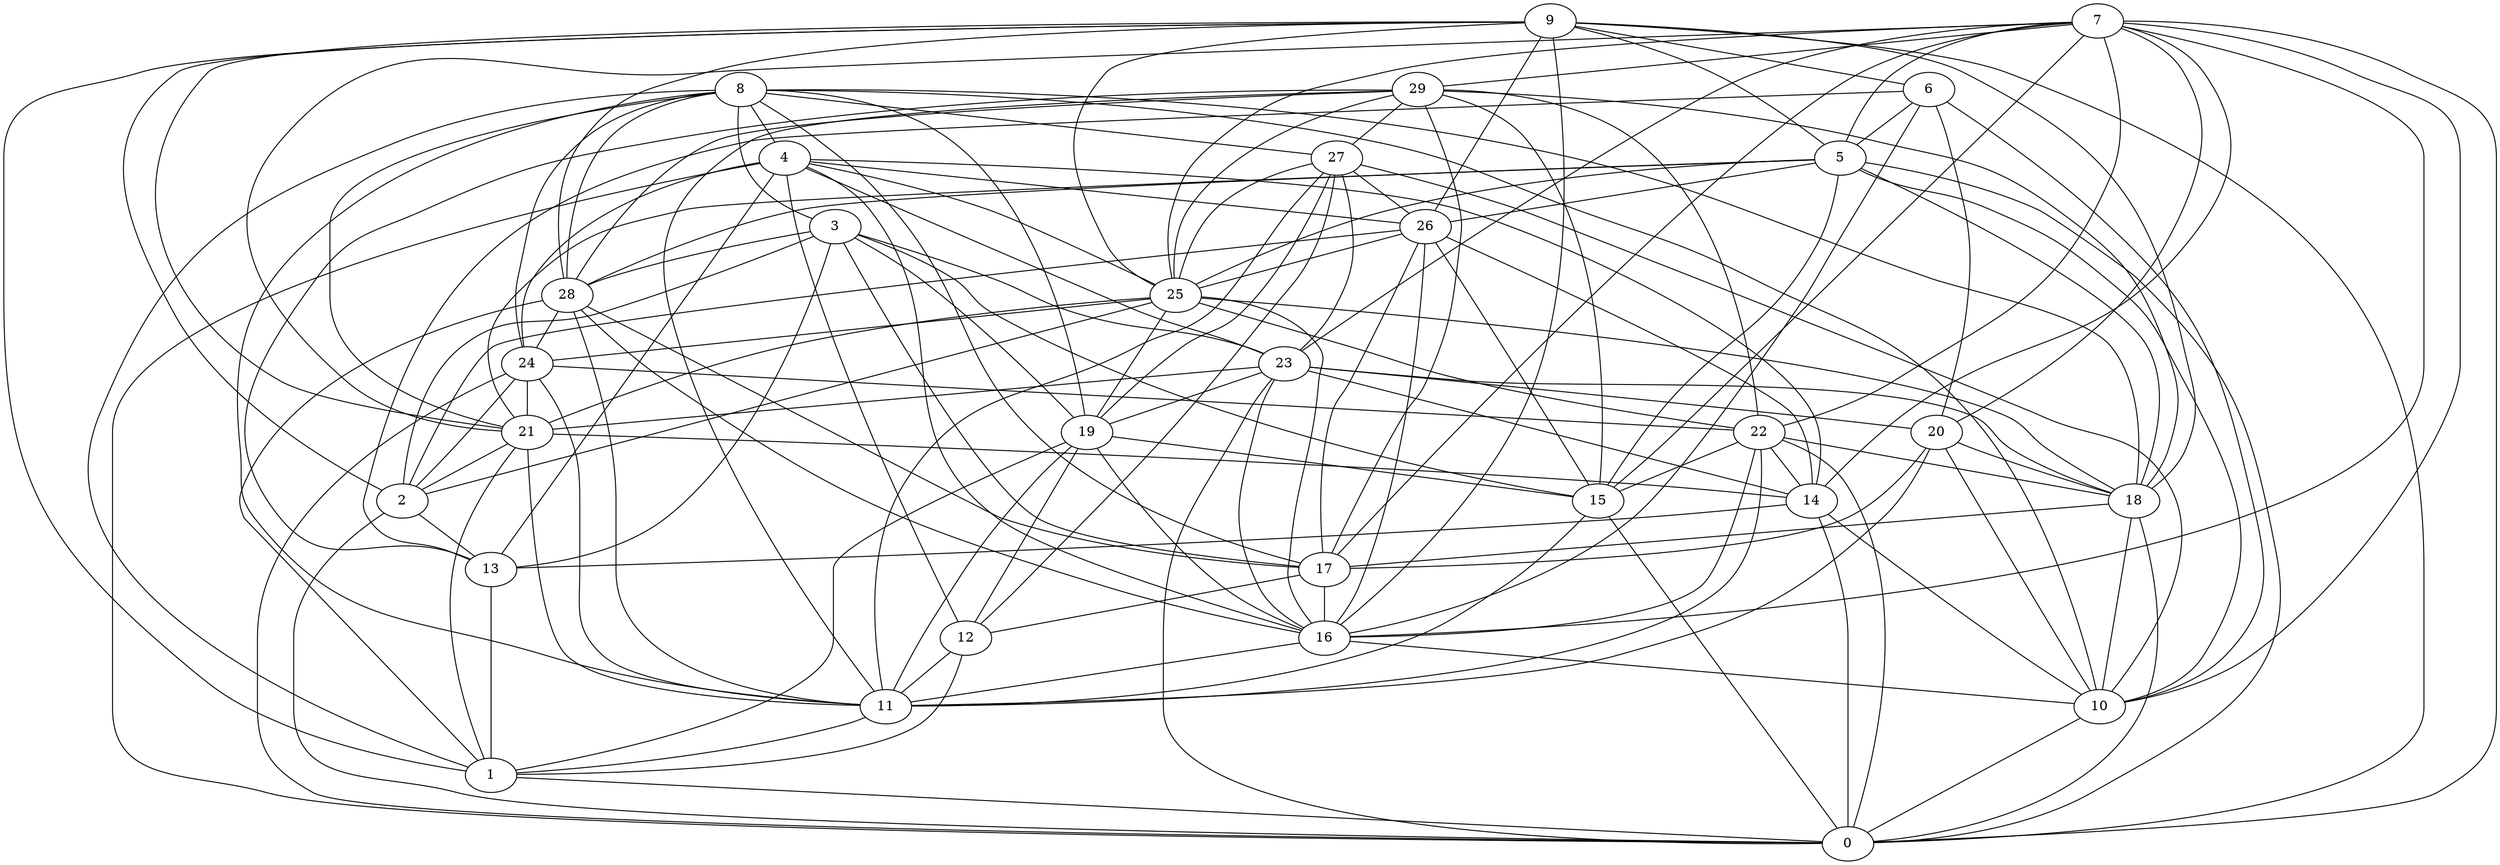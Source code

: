 digraph GG_graph {

subgraph G_graph {
edge [color = black]
"23" -> "0" [dir = none]
"23" -> "19" [dir = none]
"23" -> "16" [dir = none]
"21" -> "11" [dir = none]
"21" -> "1" [dir = none]
"21" -> "2" [dir = none]
"21" -> "14" [dir = none]
"20" -> "10" [dir = none]
"20" -> "17" [dir = none]
"20" -> "18" [dir = none]
"19" -> "15" [dir = none]
"19" -> "11" [dir = none]
"19" -> "1" [dir = none]
"9" -> "16" [dir = none]
"9" -> "2" [dir = none]
"9" -> "21" [dir = none]
"9" -> "0" [dir = none]
"9" -> "6" [dir = none]
"1" -> "0" [dir = none]
"22" -> "18" [dir = none]
"22" -> "14" [dir = none]
"22" -> "0" [dir = none]
"22" -> "15" [dir = none]
"22" -> "16" [dir = none]
"12" -> "1" [dir = none]
"26" -> "17" [dir = none]
"26" -> "15" [dir = none]
"14" -> "10" [dir = none]
"29" -> "13" [dir = none]
"29" -> "22" [dir = none]
"29" -> "27" [dir = none]
"29" -> "28" [dir = none]
"29" -> "17" [dir = none]
"29" -> "11" [dir = none]
"29" -> "25" [dir = none]
"29" -> "15" [dir = none]
"6" -> "20" [dir = none]
"6" -> "10" [dir = none]
"3" -> "13" [dir = none]
"3" -> "2" [dir = none]
"3" -> "19" [dir = none]
"3" -> "17" [dir = none]
"3" -> "23" [dir = none]
"18" -> "17" [dir = none]
"18" -> "0" [dir = none]
"17" -> "12" [dir = none]
"17" -> "16" [dir = none]
"28" -> "11" [dir = none]
"28" -> "17" [dir = none]
"27" -> "11" [dir = none]
"7" -> "15" [dir = none]
"7" -> "17" [dir = none]
"7" -> "25" [dir = none]
"7" -> "16" [dir = none]
"7" -> "5" [dir = none]
"7" -> "14" [dir = none]
"10" -> "0" [dir = none]
"4" -> "25" [dir = none]
"4" -> "23" [dir = none]
"4" -> "16" [dir = none]
"4" -> "0" [dir = none]
"4" -> "24" [dir = none]
"4" -> "12" [dir = none]
"4" -> "13" [dir = none]
"5" -> "18" [dir = none]
"5" -> "26" [dir = none]
"5" -> "21" [dir = none]
"5" -> "28" [dir = none]
"5" -> "10" [dir = none]
"25" -> "2" [dir = none]
"25" -> "19" [dir = none]
"25" -> "18" [dir = none]
"25" -> "21" [dir = none]
"25" -> "22" [dir = none]
"25" -> "16" [dir = none]
"2" -> "0" [dir = none]
"8" -> "10" [dir = none]
"8" -> "17" [dir = none]
"8" -> "27" [dir = none]
"8" -> "4" [dir = none]
"8" -> "11" [dir = none]
"8" -> "19" [dir = none]
"8" -> "1" [dir = none]
"8" -> "18" [dir = none]
"24" -> "0" [dir = none]
"24" -> "21" [dir = none]
"24" -> "11" [dir = none]
"26" -> "14" [dir = none]
"7" -> "20" [dir = none]
"26" -> "16" [dir = none]
"4" -> "14" [dir = none]
"15" -> "11" [dir = none]
"7" -> "29" [dir = none]
"23" -> "20" [dir = none]
"9" -> "25" [dir = none]
"9" -> "28" [dir = none]
"3" -> "15" [dir = none]
"3" -> "28" [dir = none]
"27" -> "19" [dir = none]
"25" -> "24" [dir = none]
"27" -> "25" [dir = none]
"27" -> "10" [dir = none]
"6" -> "5" [dir = none]
"27" -> "23" [dir = none]
"13" -> "1" [dir = none]
"7" -> "0" [dir = none]
"28" -> "24" [dir = none]
"11" -> "1" [dir = none]
"26" -> "2" [dir = none]
"29" -> "18" [dir = none]
"19" -> "16" [dir = none]
"14" -> "0" [dir = none]
"15" -> "0" [dir = none]
"22" -> "11" [dir = none]
"7" -> "10" [dir = none]
"23" -> "14" [dir = none]
"14" -> "13" [dir = none]
"18" -> "10" [dir = none]
"19" -> "12" [dir = none]
"16" -> "10" [dir = none]
"2" -> "13" [dir = none]
"4" -> "26" [dir = none]
"6" -> "16" [dir = none]
"7" -> "21" [dir = none]
"7" -> "22" [dir = none]
"9" -> "5" [dir = none]
"23" -> "18" [dir = none]
"5" -> "25" [dir = none]
"12" -> "11" [dir = none]
"8" -> "21" [dir = none]
"9" -> "18" [dir = none]
"7" -> "23" [dir = none]
"6" -> "13" [dir = none]
"8" -> "24" [dir = none]
"8" -> "3" [dir = none]
"9" -> "26" [dir = none]
"27" -> "26" [dir = none]
"26" -> "25" [dir = none]
"16" -> "11" [dir = none]
"28" -> "1" [dir = none]
"28" -> "16" [dir = none]
"5" -> "0" [dir = none]
"5" -> "15" [dir = none]
"24" -> "2" [dir = none]
"27" -> "12" [dir = none]
"8" -> "28" [dir = none]
"9" -> "1" [dir = none]
"24" -> "22" [dir = none]
"20" -> "11" [dir = none]
"23" -> "21" [dir = none]
}

}
